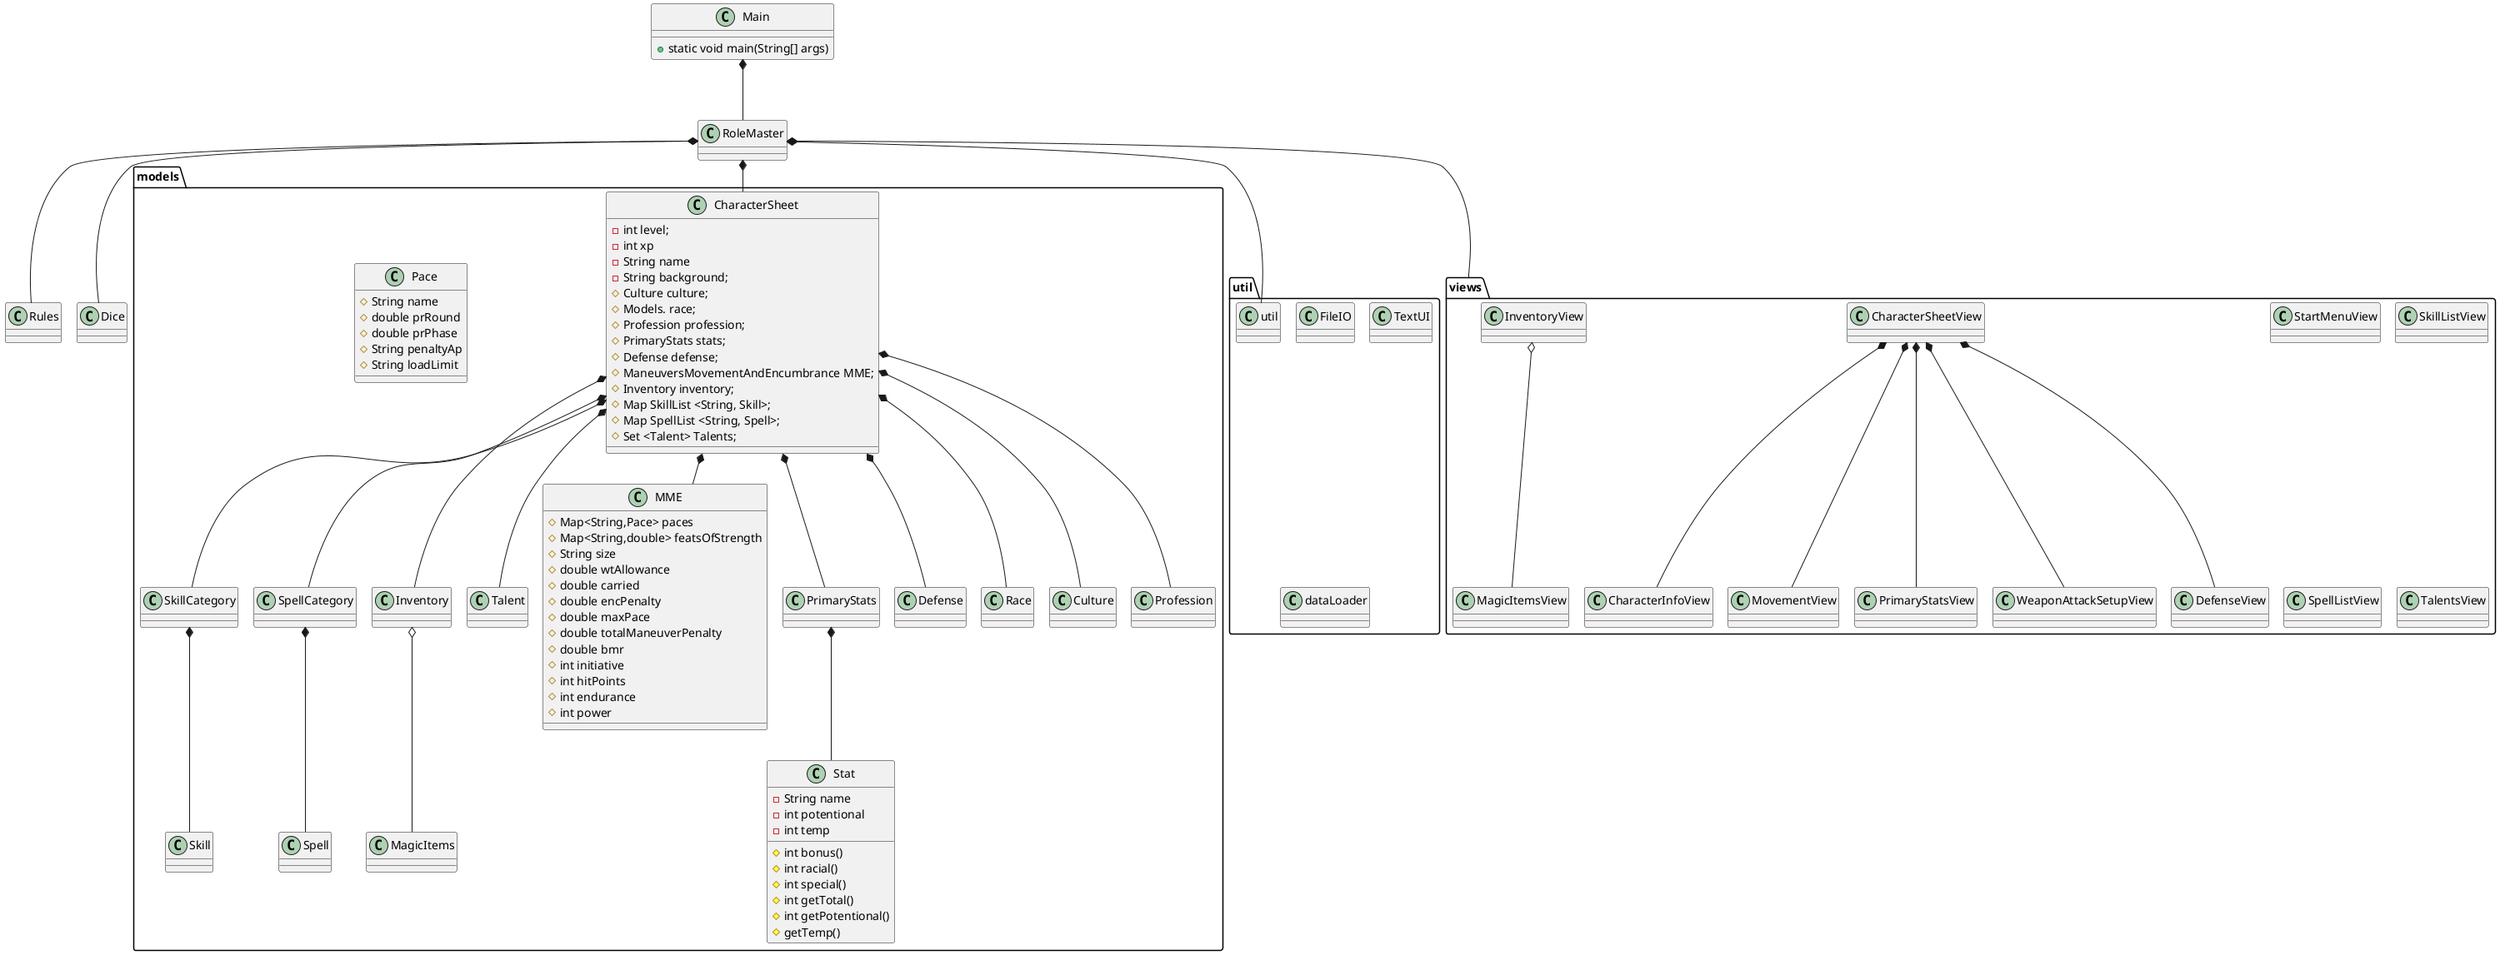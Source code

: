 @startuml
'https://plantuml.com/class-diagram
!pragma layout smetana


Class Main{
+static void main(String[] args)
}


Class RoleMaster{}

Class Rules{}
Class Dice{}

package views{
Class StartMenuView{}
Class CharacterSheetView{}
Class CharacterInfoView{}
Class SkillListView{}
Class SpellListView{}
Class InventoryView{}
Class TalentsView{}
Class MovementView{}
Class PrimaryStatsView{}
Class WeaponAttackSetupView{}
Class DefenseView{}
Class MagicItemsView{}
}
CharacterSheetView *-- CharacterInfoView
CharacterSheetView *-- PrimaryStatsView
CharacterSheetView *-- MovementView
CharacterSheetView *-- WeaponAttackSetupView
CharacterSheetView *-- DefenseView
InventoryView o-- MagicItemsView

package models{
    Class CharacterSheet{
        - int level;
        - int xp
        - String name
        - String background;
        # Culture culture;
        # Models. race;
        # Profession profession;
        # PrimaryStats stats;
        # Defense defense;
        # ManeuversMovementAndEncumbrance MME;
        # Inventory inventory;
        # Map SkillList <String, Skill>;
        # Map SpellList <String, Spell>;
        # Set <Talent> Talents;
    }

    Class Skill{}
    Class SkillCategory{}
    Class Spell{}
    Class SpellCategory{}
    Class Inventory{}
    Class Talent{}
    Class MME{
        # Map<String,Pace> paces
        # Map<String,double> featsOfStrength
        # String size
        # double wtAllowance
        # double carried
        # double encPenalty
        # double maxPace
        # double totalManeuverPenalty
        # double bmr
        # int initiative
        # int hitPoints
        # int endurance
        # int power
    }
    Class Pace {
        # String name
        # double prRound
        # double prPhase
        # String penaltyAp
        # String loadLimit
    }
    Class PrimaryStats{}
    Class Defense{}
    Class MagicItems{}
    Class Race{}
    Class Culture{}
    Class Profession{}
    Class Stat{
        - String name
        - int potentional
        - int temp
        # int bonus()
        # int racial()
        # int special()
        # int getTotal()
        # int getPotentional()
        # getTemp()
    }
}

CharacterSheet *-- PrimaryStats
CharacterSheet *-- MME
CharacterSheet *-- Defense
Inventory o-- MagicItems
CharacterSheet *-- Talent
CharacterSheet *-- SkillCategory
SkillCategory *-- Skill
CharacterSheet *-- SpellCategory
SpellCategory *-- Spell
CharacterSheet *-- Inventory
CharacterSheet *-- Race
CharacterSheet *-- Culture
CharacterSheet *-- Profession
PrimaryStats *-- Stat


package util {
    Class FileIO{}
    Class TextUI{}
    Class dataLoader{}

Main *--- RoleMaster
RoleMaster *-- CharacterSheet
RoleMaster *-- views
RoleMaster *-- Dice
RoleMaster *-- util
RoleMaster *-- Rules
@enduml

implements ..|>
extends <|-- (is-a)
composition *-- (must-have)
Aggregation o-- (can-have)
Associering <--